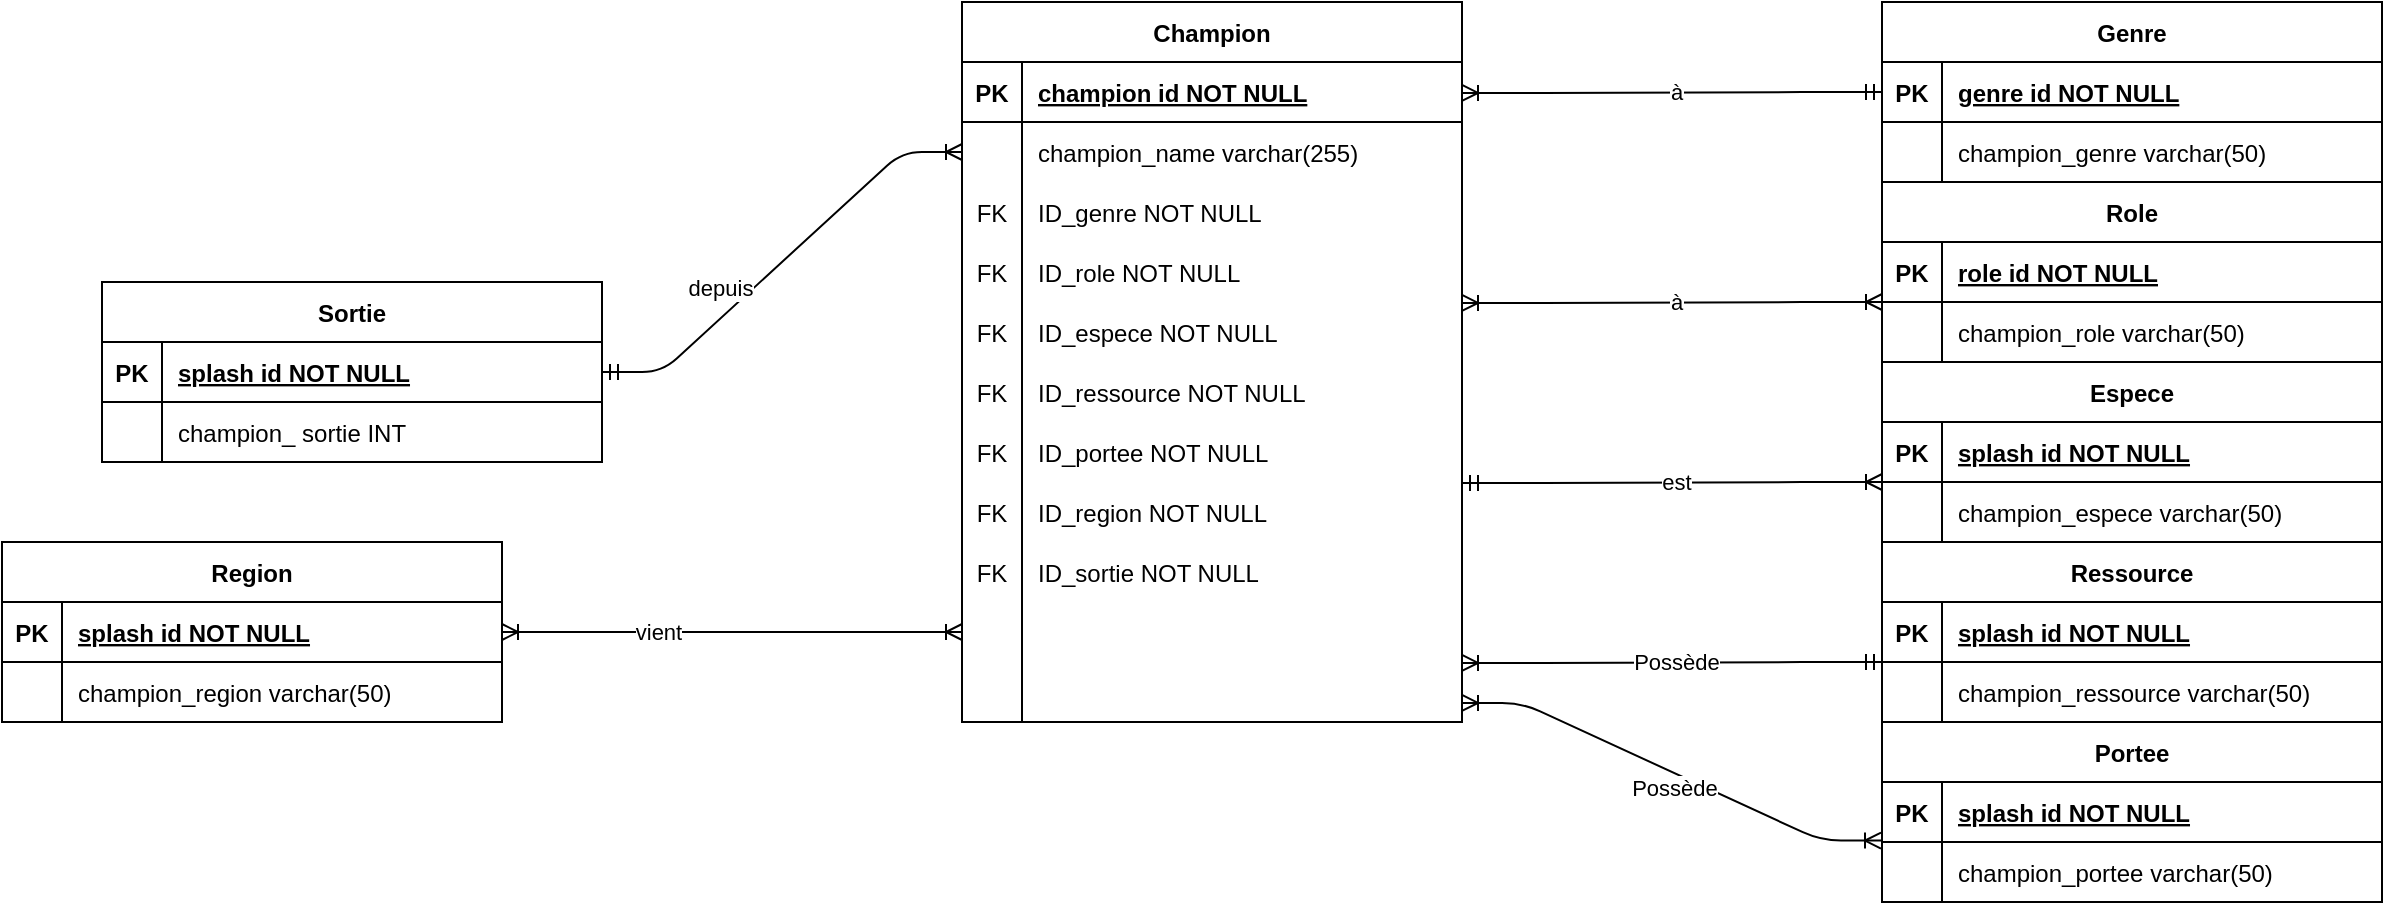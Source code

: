 <mxfile version="24.7.16">
  <diagram id="R2lEEEUBdFMjLlhIrx00" name="Page-1">
    <mxGraphModel dx="1984" dy="1034" grid="1" gridSize="10" guides="1" tooltips="1" connect="1" arrows="1" fold="1" page="1" pageScale="1" pageWidth="850" pageHeight="1100" math="0" shadow="0" extFonts="Permanent Marker^https://fonts.googleapis.com/css?family=Permanent+Marker">
      <root>
        <mxCell id="0" />
        <mxCell id="1" parent="0" />
        <mxCell id="C-vyLk0tnHw3VtMMgP7b-23" value="Champion" style="shape=table;startSize=30;container=1;collapsible=1;childLayout=tableLayout;fixedRows=1;rowLines=0;fontStyle=1;align=center;resizeLast=1;" parent="1" vertex="1">
          <mxGeometry x="70" y="30" width="250" height="360" as="geometry" />
        </mxCell>
        <mxCell id="C-vyLk0tnHw3VtMMgP7b-24" value="" style="shape=partialRectangle;collapsible=0;dropTarget=0;pointerEvents=0;fillColor=none;points=[[0,0.5],[1,0.5]];portConstraint=eastwest;top=0;left=0;right=0;bottom=1;" parent="C-vyLk0tnHw3VtMMgP7b-23" vertex="1">
          <mxGeometry y="30" width="250" height="30" as="geometry" />
        </mxCell>
        <mxCell id="C-vyLk0tnHw3VtMMgP7b-25" value="PK" style="shape=partialRectangle;overflow=hidden;connectable=0;fillColor=none;top=0;left=0;bottom=0;right=0;fontStyle=1;" parent="C-vyLk0tnHw3VtMMgP7b-24" vertex="1">
          <mxGeometry width="30" height="30" as="geometry">
            <mxRectangle width="30" height="30" as="alternateBounds" />
          </mxGeometry>
        </mxCell>
        <mxCell id="C-vyLk0tnHw3VtMMgP7b-26" value="champion id NOT NULL" style="shape=partialRectangle;overflow=hidden;connectable=0;fillColor=none;top=0;left=0;bottom=0;right=0;align=left;spacingLeft=6;fontStyle=5;" parent="C-vyLk0tnHw3VtMMgP7b-24" vertex="1">
          <mxGeometry x="30" width="220" height="30" as="geometry">
            <mxRectangle width="220" height="30" as="alternateBounds" />
          </mxGeometry>
        </mxCell>
        <mxCell id="C-vyLk0tnHw3VtMMgP7b-27" value="" style="shape=partialRectangle;collapsible=0;dropTarget=0;pointerEvents=0;fillColor=none;points=[[0,0.5],[1,0.5]];portConstraint=eastwest;top=0;left=0;right=0;bottom=0;" parent="C-vyLk0tnHw3VtMMgP7b-23" vertex="1">
          <mxGeometry y="60" width="250" height="30" as="geometry" />
        </mxCell>
        <mxCell id="C-vyLk0tnHw3VtMMgP7b-28" value="&#xa;" style="shape=partialRectangle;overflow=hidden;connectable=0;fillColor=none;top=0;left=0;bottom=0;right=0;fontSize=6;strokeWidth=4;" parent="C-vyLk0tnHw3VtMMgP7b-27" vertex="1">
          <mxGeometry width="30" height="30" as="geometry">
            <mxRectangle width="30" height="30" as="alternateBounds" />
          </mxGeometry>
        </mxCell>
        <mxCell id="C-vyLk0tnHw3VtMMgP7b-29" value="champion_name varchar(255)" style="shape=partialRectangle;overflow=hidden;connectable=0;fillColor=none;top=0;left=0;bottom=0;right=0;align=left;spacingLeft=6;" parent="C-vyLk0tnHw3VtMMgP7b-27" vertex="1">
          <mxGeometry x="30" width="220" height="30" as="geometry">
            <mxRectangle width="220" height="30" as="alternateBounds" />
          </mxGeometry>
        </mxCell>
        <mxCell id="_lz5zjnd74q0iiFnUkk3-38" style="shape=partialRectangle;collapsible=0;dropTarget=0;pointerEvents=0;fillColor=none;points=[[0,0.5],[1,0.5]];portConstraint=eastwest;top=0;left=0;right=0;bottom=0;" parent="C-vyLk0tnHw3VtMMgP7b-23" vertex="1">
          <mxGeometry y="90" width="250" height="30" as="geometry" />
        </mxCell>
        <mxCell id="_lz5zjnd74q0iiFnUkk3-39" value="FK" style="shape=partialRectangle;overflow=hidden;connectable=0;fillColor=none;top=0;left=0;bottom=0;right=0;" parent="_lz5zjnd74q0iiFnUkk3-38" vertex="1">
          <mxGeometry width="30" height="30" as="geometry">
            <mxRectangle width="30" height="30" as="alternateBounds" />
          </mxGeometry>
        </mxCell>
        <mxCell id="_lz5zjnd74q0iiFnUkk3-40" value="ID_genre NOT NULL" style="shape=partialRectangle;overflow=hidden;connectable=0;fillColor=none;top=0;left=0;bottom=0;right=0;align=left;spacingLeft=6;" parent="_lz5zjnd74q0iiFnUkk3-38" vertex="1">
          <mxGeometry x="30" width="220" height="30" as="geometry">
            <mxRectangle width="220" height="30" as="alternateBounds" />
          </mxGeometry>
        </mxCell>
        <mxCell id="_lz5zjnd74q0iiFnUkk3-79" style="shape=partialRectangle;collapsible=0;dropTarget=0;pointerEvents=0;fillColor=none;points=[[0,0.5],[1,0.5]];portConstraint=eastwest;top=0;left=0;right=0;bottom=0;" parent="C-vyLk0tnHw3VtMMgP7b-23" vertex="1">
          <mxGeometry y="120" width="250" height="30" as="geometry" />
        </mxCell>
        <mxCell id="_lz5zjnd74q0iiFnUkk3-80" value="FK" style="shape=partialRectangle;overflow=hidden;connectable=0;fillColor=none;top=0;left=0;bottom=0;right=0;" parent="_lz5zjnd74q0iiFnUkk3-79" vertex="1">
          <mxGeometry width="30" height="30" as="geometry">
            <mxRectangle width="30" height="30" as="alternateBounds" />
          </mxGeometry>
        </mxCell>
        <mxCell id="_lz5zjnd74q0iiFnUkk3-81" value="ID_role NOT NULL" style="shape=partialRectangle;overflow=hidden;connectable=0;fillColor=none;top=0;left=0;bottom=0;right=0;align=left;spacingLeft=6;" parent="_lz5zjnd74q0iiFnUkk3-79" vertex="1">
          <mxGeometry x="30" width="220" height="30" as="geometry">
            <mxRectangle width="220" height="30" as="alternateBounds" />
          </mxGeometry>
        </mxCell>
        <mxCell id="_lz5zjnd74q0iiFnUkk3-76" style="shape=partialRectangle;collapsible=0;dropTarget=0;pointerEvents=0;fillColor=none;points=[[0,0.5],[1,0.5]];portConstraint=eastwest;top=0;left=0;right=0;bottom=0;" parent="C-vyLk0tnHw3VtMMgP7b-23" vertex="1">
          <mxGeometry y="150" width="250" height="30" as="geometry" />
        </mxCell>
        <mxCell id="_lz5zjnd74q0iiFnUkk3-77" value="FK" style="shape=partialRectangle;overflow=hidden;connectable=0;fillColor=none;top=0;left=0;bottom=0;right=0;" parent="_lz5zjnd74q0iiFnUkk3-76" vertex="1">
          <mxGeometry width="30" height="30" as="geometry">
            <mxRectangle width="30" height="30" as="alternateBounds" />
          </mxGeometry>
        </mxCell>
        <mxCell id="_lz5zjnd74q0iiFnUkk3-78" value="ID_espece NOT NULL" style="shape=partialRectangle;overflow=hidden;connectable=0;fillColor=none;top=0;left=0;bottom=0;right=0;align=left;spacingLeft=6;" parent="_lz5zjnd74q0iiFnUkk3-76" vertex="1">
          <mxGeometry x="30" width="220" height="30" as="geometry">
            <mxRectangle width="220" height="30" as="alternateBounds" />
          </mxGeometry>
        </mxCell>
        <mxCell id="_lz5zjnd74q0iiFnUkk3-73" style="shape=partialRectangle;collapsible=0;dropTarget=0;pointerEvents=0;fillColor=none;points=[[0,0.5],[1,0.5]];portConstraint=eastwest;top=0;left=0;right=0;bottom=0;" parent="C-vyLk0tnHw3VtMMgP7b-23" vertex="1">
          <mxGeometry y="180" width="250" height="30" as="geometry" />
        </mxCell>
        <mxCell id="_lz5zjnd74q0iiFnUkk3-74" value="FK" style="shape=partialRectangle;overflow=hidden;connectable=0;fillColor=none;top=0;left=0;bottom=0;right=0;" parent="_lz5zjnd74q0iiFnUkk3-73" vertex="1">
          <mxGeometry width="30" height="30" as="geometry">
            <mxRectangle width="30" height="30" as="alternateBounds" />
          </mxGeometry>
        </mxCell>
        <mxCell id="_lz5zjnd74q0iiFnUkk3-75" value="ID_ressource NOT NULL" style="shape=partialRectangle;overflow=hidden;connectable=0;fillColor=none;top=0;left=0;bottom=0;right=0;align=left;spacingLeft=6;" parent="_lz5zjnd74q0iiFnUkk3-73" vertex="1">
          <mxGeometry x="30" width="220" height="30" as="geometry">
            <mxRectangle width="220" height="30" as="alternateBounds" />
          </mxGeometry>
        </mxCell>
        <mxCell id="_lz5zjnd74q0iiFnUkk3-45" style="shape=partialRectangle;collapsible=0;dropTarget=0;pointerEvents=0;fillColor=none;points=[[0,0.5],[1,0.5]];portConstraint=eastwest;top=0;left=0;right=0;bottom=0;" parent="C-vyLk0tnHw3VtMMgP7b-23" vertex="1">
          <mxGeometry y="210" width="250" height="30" as="geometry" />
        </mxCell>
        <mxCell id="_lz5zjnd74q0iiFnUkk3-46" value="FK" style="shape=partialRectangle;overflow=hidden;connectable=0;fillColor=none;top=0;left=0;bottom=0;right=0;" parent="_lz5zjnd74q0iiFnUkk3-45" vertex="1">
          <mxGeometry width="30" height="30" as="geometry">
            <mxRectangle width="30" height="30" as="alternateBounds" />
          </mxGeometry>
        </mxCell>
        <mxCell id="_lz5zjnd74q0iiFnUkk3-47" value="" style="shape=partialRectangle;overflow=hidden;connectable=0;fillColor=none;top=0;left=0;bottom=0;right=0;align=left;spacingLeft=6;" parent="_lz5zjnd74q0iiFnUkk3-45" vertex="1">
          <mxGeometry x="30" width="220" height="30" as="geometry">
            <mxRectangle width="220" height="30" as="alternateBounds" />
          </mxGeometry>
        </mxCell>
        <mxCell id="_lz5zjnd74q0iiFnUkk3-48" style="shape=partialRectangle;collapsible=0;dropTarget=0;pointerEvents=0;fillColor=none;points=[[0,0.5],[1,0.5]];portConstraint=eastwest;top=0;left=0;right=0;bottom=0;" parent="C-vyLk0tnHw3VtMMgP7b-23" vertex="1">
          <mxGeometry y="240" width="250" height="30" as="geometry" />
        </mxCell>
        <mxCell id="_lz5zjnd74q0iiFnUkk3-49" value="FK" style="shape=partialRectangle;overflow=hidden;connectable=0;fillColor=none;top=0;left=0;bottom=0;right=0;" parent="_lz5zjnd74q0iiFnUkk3-48" vertex="1">
          <mxGeometry width="30" height="30" as="geometry">
            <mxRectangle width="30" height="30" as="alternateBounds" />
          </mxGeometry>
        </mxCell>
        <mxCell id="_lz5zjnd74q0iiFnUkk3-50" value="" style="shape=partialRectangle;overflow=hidden;connectable=0;fillColor=none;top=0;left=0;bottom=0;right=0;align=left;spacingLeft=6;" parent="_lz5zjnd74q0iiFnUkk3-48" vertex="1">
          <mxGeometry x="30" width="220" height="30" as="geometry">
            <mxRectangle width="220" height="30" as="alternateBounds" />
          </mxGeometry>
        </mxCell>
        <mxCell id="_lz5zjnd74q0iiFnUkk3-57" style="shape=partialRectangle;collapsible=0;dropTarget=0;pointerEvents=0;fillColor=none;points=[[0,0.5],[1,0.5]];portConstraint=eastwest;top=0;left=0;right=0;bottom=0;" parent="C-vyLk0tnHw3VtMMgP7b-23" vertex="1">
          <mxGeometry y="270" width="250" height="30" as="geometry" />
        </mxCell>
        <mxCell id="_lz5zjnd74q0iiFnUkk3-58" value="FK" style="shape=partialRectangle;overflow=hidden;connectable=0;fillColor=none;top=0;left=0;bottom=0;right=0;" parent="_lz5zjnd74q0iiFnUkk3-57" vertex="1">
          <mxGeometry width="30" height="30" as="geometry">
            <mxRectangle width="30" height="30" as="alternateBounds" />
          </mxGeometry>
        </mxCell>
        <mxCell id="_lz5zjnd74q0iiFnUkk3-59" value="ID_sortie NOT NULL" style="shape=partialRectangle;overflow=hidden;connectable=0;fillColor=none;top=0;left=0;bottom=0;right=0;align=left;spacingLeft=6;" parent="_lz5zjnd74q0iiFnUkk3-57" vertex="1">
          <mxGeometry x="30" width="220" height="30" as="geometry">
            <mxRectangle width="220" height="30" as="alternateBounds" />
          </mxGeometry>
        </mxCell>
        <mxCell id="_lz5zjnd74q0iiFnUkk3-54" style="shape=partialRectangle;collapsible=0;dropTarget=0;pointerEvents=0;fillColor=none;points=[[0,0.5],[1,0.5]];portConstraint=eastwest;top=0;left=0;right=0;bottom=0;" parent="C-vyLk0tnHw3VtMMgP7b-23" vertex="1">
          <mxGeometry y="300" width="250" height="30" as="geometry" />
        </mxCell>
        <mxCell id="_lz5zjnd74q0iiFnUkk3-55" style="shape=partialRectangle;overflow=hidden;connectable=0;fillColor=none;top=0;left=0;bottom=0;right=0;" parent="_lz5zjnd74q0iiFnUkk3-54" vertex="1">
          <mxGeometry width="30" height="30" as="geometry">
            <mxRectangle width="30" height="30" as="alternateBounds" />
          </mxGeometry>
        </mxCell>
        <mxCell id="_lz5zjnd74q0iiFnUkk3-56" value="" style="shape=partialRectangle;overflow=hidden;connectable=0;fillColor=none;top=0;left=0;bottom=0;right=0;align=left;spacingLeft=6;" parent="_lz5zjnd74q0iiFnUkk3-54" vertex="1">
          <mxGeometry x="30" width="220" height="30" as="geometry">
            <mxRectangle width="220" height="30" as="alternateBounds" />
          </mxGeometry>
        </mxCell>
        <mxCell id="_lz5zjnd74q0iiFnUkk3-51" style="shape=partialRectangle;collapsible=0;dropTarget=0;pointerEvents=0;fillColor=none;points=[[0,0.5],[1,0.5]];portConstraint=eastwest;top=0;left=0;right=0;bottom=0;" parent="C-vyLk0tnHw3VtMMgP7b-23" vertex="1">
          <mxGeometry y="330" width="250" height="30" as="geometry" />
        </mxCell>
        <mxCell id="_lz5zjnd74q0iiFnUkk3-52" style="shape=partialRectangle;overflow=hidden;connectable=0;fillColor=none;top=0;left=0;bottom=0;right=0;" parent="_lz5zjnd74q0iiFnUkk3-51" vertex="1">
          <mxGeometry width="30" height="30" as="geometry">
            <mxRectangle width="30" height="30" as="alternateBounds" />
          </mxGeometry>
        </mxCell>
        <mxCell id="_lz5zjnd74q0iiFnUkk3-53" value="" style="shape=partialRectangle;overflow=hidden;connectable=0;fillColor=none;top=0;left=0;bottom=0;right=0;align=left;spacingLeft=6;" parent="_lz5zjnd74q0iiFnUkk3-51" vertex="1">
          <mxGeometry x="30" width="220" height="30" as="geometry">
            <mxRectangle width="220" height="30" as="alternateBounds" />
          </mxGeometry>
        </mxCell>
        <mxCell id="_lz5zjnd74q0iiFnUkk3-17" value="Genre" style="shape=table;startSize=30;container=1;collapsible=1;childLayout=tableLayout;fixedRows=1;rowLines=0;fontStyle=1;align=center;resizeLast=1;" parent="1" vertex="1">
          <mxGeometry x="530" y="30" width="250" height="90" as="geometry" />
        </mxCell>
        <mxCell id="_lz5zjnd74q0iiFnUkk3-18" value="" style="shape=partialRectangle;collapsible=0;dropTarget=0;pointerEvents=0;fillColor=none;points=[[0,0.5],[1,0.5]];portConstraint=eastwest;top=0;left=0;right=0;bottom=1;" parent="_lz5zjnd74q0iiFnUkk3-17" vertex="1">
          <mxGeometry y="30" width="250" height="30" as="geometry" />
        </mxCell>
        <mxCell id="_lz5zjnd74q0iiFnUkk3-19" value="PK" style="shape=partialRectangle;overflow=hidden;connectable=0;fillColor=none;top=0;left=0;bottom=0;right=0;fontStyle=1;" parent="_lz5zjnd74q0iiFnUkk3-18" vertex="1">
          <mxGeometry width="30" height="30" as="geometry">
            <mxRectangle width="30" height="30" as="alternateBounds" />
          </mxGeometry>
        </mxCell>
        <mxCell id="_lz5zjnd74q0iiFnUkk3-20" value="genre id NOT NULL" style="shape=partialRectangle;overflow=hidden;connectable=0;fillColor=none;top=0;left=0;bottom=0;right=0;align=left;spacingLeft=6;fontStyle=5;" parent="_lz5zjnd74q0iiFnUkk3-18" vertex="1">
          <mxGeometry x="30" width="220" height="30" as="geometry">
            <mxRectangle width="220" height="30" as="alternateBounds" />
          </mxGeometry>
        </mxCell>
        <mxCell id="_lz5zjnd74q0iiFnUkk3-21" value="" style="shape=partialRectangle;collapsible=0;dropTarget=0;pointerEvents=0;fillColor=none;points=[[0,0.5],[1,0.5]];portConstraint=eastwest;top=0;left=0;right=0;bottom=0;" parent="_lz5zjnd74q0iiFnUkk3-17" vertex="1">
          <mxGeometry y="60" width="250" height="30" as="geometry" />
        </mxCell>
        <mxCell id="_lz5zjnd74q0iiFnUkk3-22" value="" style="shape=partialRectangle;overflow=hidden;connectable=0;fillColor=none;top=0;left=0;bottom=0;right=0;" parent="_lz5zjnd74q0iiFnUkk3-21" vertex="1">
          <mxGeometry width="30" height="30" as="geometry">
            <mxRectangle width="30" height="30" as="alternateBounds" />
          </mxGeometry>
        </mxCell>
        <mxCell id="_lz5zjnd74q0iiFnUkk3-23" value="champion_genre varchar(50)" style="shape=partialRectangle;overflow=hidden;connectable=0;fillColor=none;top=0;left=0;bottom=0;right=0;align=left;spacingLeft=6;" parent="_lz5zjnd74q0iiFnUkk3-21" vertex="1">
          <mxGeometry x="30" width="220" height="30" as="geometry">
            <mxRectangle width="220" height="30" as="alternateBounds" />
          </mxGeometry>
        </mxCell>
        <mxCell id="4SceV3HBbHLkJen36IND-8" value="Role" style="shape=table;startSize=30;container=1;collapsible=1;childLayout=tableLayout;fixedRows=1;rowLines=0;fontStyle=1;align=center;resizeLast=1;" vertex="1" parent="1">
          <mxGeometry x="530" y="120" width="250" height="90" as="geometry" />
        </mxCell>
        <mxCell id="4SceV3HBbHLkJen36IND-9" value="" style="shape=partialRectangle;collapsible=0;dropTarget=0;pointerEvents=0;fillColor=none;points=[[0,0.5],[1,0.5]];portConstraint=eastwest;top=0;left=0;right=0;bottom=1;" vertex="1" parent="4SceV3HBbHLkJen36IND-8">
          <mxGeometry y="30" width="250" height="30" as="geometry" />
        </mxCell>
        <mxCell id="4SceV3HBbHLkJen36IND-10" value="PK" style="shape=partialRectangle;overflow=hidden;connectable=0;fillColor=none;top=0;left=0;bottom=0;right=0;fontStyle=1;" vertex="1" parent="4SceV3HBbHLkJen36IND-9">
          <mxGeometry width="30" height="30" as="geometry">
            <mxRectangle width="30" height="30" as="alternateBounds" />
          </mxGeometry>
        </mxCell>
        <mxCell id="4SceV3HBbHLkJen36IND-11" value="role id NOT NULL" style="shape=partialRectangle;overflow=hidden;connectable=0;fillColor=none;top=0;left=0;bottom=0;right=0;align=left;spacingLeft=6;fontStyle=5;" vertex="1" parent="4SceV3HBbHLkJen36IND-9">
          <mxGeometry x="30" width="220" height="30" as="geometry">
            <mxRectangle width="220" height="30" as="alternateBounds" />
          </mxGeometry>
        </mxCell>
        <mxCell id="4SceV3HBbHLkJen36IND-12" value="" style="shape=partialRectangle;collapsible=0;dropTarget=0;pointerEvents=0;fillColor=none;points=[[0,0.5],[1,0.5]];portConstraint=eastwest;top=0;left=0;right=0;bottom=0;" vertex="1" parent="4SceV3HBbHLkJen36IND-8">
          <mxGeometry y="60" width="250" height="30" as="geometry" />
        </mxCell>
        <mxCell id="4SceV3HBbHLkJen36IND-13" value="" style="shape=partialRectangle;overflow=hidden;connectable=0;fillColor=none;top=0;left=0;bottom=0;right=0;" vertex="1" parent="4SceV3HBbHLkJen36IND-12">
          <mxGeometry width="30" height="30" as="geometry">
            <mxRectangle width="30" height="30" as="alternateBounds" />
          </mxGeometry>
        </mxCell>
        <mxCell id="4SceV3HBbHLkJen36IND-14" value="champion_role varchar(50)" style="shape=partialRectangle;overflow=hidden;connectable=0;fillColor=none;top=0;left=0;bottom=0;right=0;align=left;spacingLeft=6;" vertex="1" parent="4SceV3HBbHLkJen36IND-12">
          <mxGeometry x="30" width="220" height="30" as="geometry">
            <mxRectangle width="220" height="30" as="alternateBounds" />
          </mxGeometry>
        </mxCell>
        <mxCell id="4SceV3HBbHLkJen36IND-15" value="Ressource" style="shape=table;startSize=30;container=1;collapsible=1;childLayout=tableLayout;fixedRows=1;rowLines=0;fontStyle=1;align=center;resizeLast=1;" vertex="1" parent="1">
          <mxGeometry x="530" y="300" width="250" height="90" as="geometry" />
        </mxCell>
        <mxCell id="4SceV3HBbHLkJen36IND-16" value="" style="shape=partialRectangle;collapsible=0;dropTarget=0;pointerEvents=0;fillColor=none;points=[[0,0.5],[1,0.5]];portConstraint=eastwest;top=0;left=0;right=0;bottom=1;" vertex="1" parent="4SceV3HBbHLkJen36IND-15">
          <mxGeometry y="30" width="250" height="30" as="geometry" />
        </mxCell>
        <mxCell id="4SceV3HBbHLkJen36IND-17" value="PK" style="shape=partialRectangle;overflow=hidden;connectable=0;fillColor=none;top=0;left=0;bottom=0;right=0;fontStyle=1;" vertex="1" parent="4SceV3HBbHLkJen36IND-16">
          <mxGeometry width="30" height="30" as="geometry">
            <mxRectangle width="30" height="30" as="alternateBounds" />
          </mxGeometry>
        </mxCell>
        <mxCell id="4SceV3HBbHLkJen36IND-18" value="splash id NOT NULL" style="shape=partialRectangle;overflow=hidden;connectable=0;fillColor=none;top=0;left=0;bottom=0;right=0;align=left;spacingLeft=6;fontStyle=5;" vertex="1" parent="4SceV3HBbHLkJen36IND-16">
          <mxGeometry x="30" width="220" height="30" as="geometry">
            <mxRectangle width="220" height="30" as="alternateBounds" />
          </mxGeometry>
        </mxCell>
        <mxCell id="4SceV3HBbHLkJen36IND-19" value="" style="shape=partialRectangle;collapsible=0;dropTarget=0;pointerEvents=0;fillColor=none;points=[[0,0.5],[1,0.5]];portConstraint=eastwest;top=0;left=0;right=0;bottom=0;" vertex="1" parent="4SceV3HBbHLkJen36IND-15">
          <mxGeometry y="60" width="250" height="30" as="geometry" />
        </mxCell>
        <mxCell id="4SceV3HBbHLkJen36IND-20" value="" style="shape=partialRectangle;overflow=hidden;connectable=0;fillColor=none;top=0;left=0;bottom=0;right=0;" vertex="1" parent="4SceV3HBbHLkJen36IND-19">
          <mxGeometry width="30" height="30" as="geometry">
            <mxRectangle width="30" height="30" as="alternateBounds" />
          </mxGeometry>
        </mxCell>
        <mxCell id="4SceV3HBbHLkJen36IND-21" value="champion_ressource varchar(50)" style="shape=partialRectangle;overflow=hidden;connectable=0;fillColor=none;top=0;left=0;bottom=0;right=0;align=left;spacingLeft=6;" vertex="1" parent="4SceV3HBbHLkJen36IND-19">
          <mxGeometry x="30" width="220" height="30" as="geometry">
            <mxRectangle width="220" height="30" as="alternateBounds" />
          </mxGeometry>
        </mxCell>
        <mxCell id="4SceV3HBbHLkJen36IND-22" value="Espece" style="shape=table;startSize=30;container=1;collapsible=1;childLayout=tableLayout;fixedRows=1;rowLines=0;fontStyle=1;align=center;resizeLast=1;" vertex="1" parent="1">
          <mxGeometry x="530" y="210" width="250" height="90" as="geometry" />
        </mxCell>
        <mxCell id="4SceV3HBbHLkJen36IND-23" value="" style="shape=partialRectangle;collapsible=0;dropTarget=0;pointerEvents=0;fillColor=none;points=[[0,0.5],[1,0.5]];portConstraint=eastwest;top=0;left=0;right=0;bottom=1;" vertex="1" parent="4SceV3HBbHLkJen36IND-22">
          <mxGeometry y="30" width="250" height="30" as="geometry" />
        </mxCell>
        <mxCell id="4SceV3HBbHLkJen36IND-24" value="PK" style="shape=partialRectangle;overflow=hidden;connectable=0;fillColor=none;top=0;left=0;bottom=0;right=0;fontStyle=1;" vertex="1" parent="4SceV3HBbHLkJen36IND-23">
          <mxGeometry width="30" height="30" as="geometry">
            <mxRectangle width="30" height="30" as="alternateBounds" />
          </mxGeometry>
        </mxCell>
        <mxCell id="4SceV3HBbHLkJen36IND-25" value="splash id NOT NULL" style="shape=partialRectangle;overflow=hidden;connectable=0;fillColor=none;top=0;left=0;bottom=0;right=0;align=left;spacingLeft=6;fontStyle=5;" vertex="1" parent="4SceV3HBbHLkJen36IND-23">
          <mxGeometry x="30" width="220" height="30" as="geometry">
            <mxRectangle width="220" height="30" as="alternateBounds" />
          </mxGeometry>
        </mxCell>
        <mxCell id="4SceV3HBbHLkJen36IND-26" value="" style="shape=partialRectangle;collapsible=0;dropTarget=0;pointerEvents=0;fillColor=none;points=[[0,0.5],[1,0.5]];portConstraint=eastwest;top=0;left=0;right=0;bottom=0;" vertex="1" parent="4SceV3HBbHLkJen36IND-22">
          <mxGeometry y="60" width="250" height="30" as="geometry" />
        </mxCell>
        <mxCell id="4SceV3HBbHLkJen36IND-27" value="" style="shape=partialRectangle;overflow=hidden;connectable=0;fillColor=none;top=0;left=0;bottom=0;right=0;" vertex="1" parent="4SceV3HBbHLkJen36IND-26">
          <mxGeometry width="30" height="30" as="geometry">
            <mxRectangle width="30" height="30" as="alternateBounds" />
          </mxGeometry>
        </mxCell>
        <mxCell id="4SceV3HBbHLkJen36IND-28" value="champion_espece varchar(50)" style="shape=partialRectangle;overflow=hidden;connectable=0;fillColor=none;top=0;left=0;bottom=0;right=0;align=left;spacingLeft=6;" vertex="1" parent="4SceV3HBbHLkJen36IND-26">
          <mxGeometry x="30" width="220" height="30" as="geometry">
            <mxRectangle width="220" height="30" as="alternateBounds" />
          </mxGeometry>
        </mxCell>
        <mxCell id="4SceV3HBbHLkJen36IND-29" value="Portee" style="shape=table;startSize=30;container=1;collapsible=1;childLayout=tableLayout;fixedRows=1;rowLines=0;fontStyle=1;align=center;resizeLast=1;" vertex="1" parent="1">
          <mxGeometry x="530" y="390" width="250" height="90" as="geometry" />
        </mxCell>
        <mxCell id="4SceV3HBbHLkJen36IND-30" value="" style="shape=partialRectangle;collapsible=0;dropTarget=0;pointerEvents=0;fillColor=none;points=[[0,0.5],[1,0.5]];portConstraint=eastwest;top=0;left=0;right=0;bottom=1;" vertex="1" parent="4SceV3HBbHLkJen36IND-29">
          <mxGeometry y="30" width="250" height="30" as="geometry" />
        </mxCell>
        <mxCell id="4SceV3HBbHLkJen36IND-31" value="PK" style="shape=partialRectangle;overflow=hidden;connectable=0;fillColor=none;top=0;left=0;bottom=0;right=0;fontStyle=1;" vertex="1" parent="4SceV3HBbHLkJen36IND-30">
          <mxGeometry width="30" height="30" as="geometry">
            <mxRectangle width="30" height="30" as="alternateBounds" />
          </mxGeometry>
        </mxCell>
        <mxCell id="4SceV3HBbHLkJen36IND-32" value="splash id NOT NULL" style="shape=partialRectangle;overflow=hidden;connectable=0;fillColor=none;top=0;left=0;bottom=0;right=0;align=left;spacingLeft=6;fontStyle=5;" vertex="1" parent="4SceV3HBbHLkJen36IND-30">
          <mxGeometry x="30" width="220" height="30" as="geometry">
            <mxRectangle width="220" height="30" as="alternateBounds" />
          </mxGeometry>
        </mxCell>
        <mxCell id="4SceV3HBbHLkJen36IND-33" value="" style="shape=partialRectangle;collapsible=0;dropTarget=0;pointerEvents=0;fillColor=none;points=[[0,0.5],[1,0.5]];portConstraint=eastwest;top=0;left=0;right=0;bottom=0;" vertex="1" parent="4SceV3HBbHLkJen36IND-29">
          <mxGeometry y="60" width="250" height="30" as="geometry" />
        </mxCell>
        <mxCell id="4SceV3HBbHLkJen36IND-34" value="" style="shape=partialRectangle;overflow=hidden;connectable=0;fillColor=none;top=0;left=0;bottom=0;right=0;" vertex="1" parent="4SceV3HBbHLkJen36IND-33">
          <mxGeometry width="30" height="30" as="geometry">
            <mxRectangle width="30" height="30" as="alternateBounds" />
          </mxGeometry>
        </mxCell>
        <mxCell id="4SceV3HBbHLkJen36IND-35" value="champion_portee varchar(50)" style="shape=partialRectangle;overflow=hidden;connectable=0;fillColor=none;top=0;left=0;bottom=0;right=0;align=left;spacingLeft=6;" vertex="1" parent="4SceV3HBbHLkJen36IND-33">
          <mxGeometry x="30" width="220" height="30" as="geometry">
            <mxRectangle width="220" height="30" as="alternateBounds" />
          </mxGeometry>
        </mxCell>
        <mxCell id="4SceV3HBbHLkJen36IND-36" value="Region" style="shape=table;startSize=30;container=1;collapsible=1;childLayout=tableLayout;fixedRows=1;rowLines=0;fontStyle=1;align=center;resizeLast=1;" vertex="1" parent="1">
          <mxGeometry x="-410" y="300" width="250" height="90" as="geometry" />
        </mxCell>
        <mxCell id="4SceV3HBbHLkJen36IND-37" value="" style="shape=partialRectangle;collapsible=0;dropTarget=0;pointerEvents=0;fillColor=none;points=[[0,0.5],[1,0.5]];portConstraint=eastwest;top=0;left=0;right=0;bottom=1;" vertex="1" parent="4SceV3HBbHLkJen36IND-36">
          <mxGeometry y="30" width="250" height="30" as="geometry" />
        </mxCell>
        <mxCell id="4SceV3HBbHLkJen36IND-38" value="PK" style="shape=partialRectangle;overflow=hidden;connectable=0;fillColor=none;top=0;left=0;bottom=0;right=0;fontStyle=1;" vertex="1" parent="4SceV3HBbHLkJen36IND-37">
          <mxGeometry width="30" height="30" as="geometry">
            <mxRectangle width="30" height="30" as="alternateBounds" />
          </mxGeometry>
        </mxCell>
        <mxCell id="4SceV3HBbHLkJen36IND-39" value="splash id NOT NULL" style="shape=partialRectangle;overflow=hidden;connectable=0;fillColor=none;top=0;left=0;bottom=0;right=0;align=left;spacingLeft=6;fontStyle=5;" vertex="1" parent="4SceV3HBbHLkJen36IND-37">
          <mxGeometry x="30" width="220" height="30" as="geometry">
            <mxRectangle width="220" height="30" as="alternateBounds" />
          </mxGeometry>
        </mxCell>
        <mxCell id="4SceV3HBbHLkJen36IND-40" value="" style="shape=partialRectangle;collapsible=0;dropTarget=0;pointerEvents=0;fillColor=none;points=[[0,0.5],[1,0.5]];portConstraint=eastwest;top=0;left=0;right=0;bottom=0;" vertex="1" parent="4SceV3HBbHLkJen36IND-36">
          <mxGeometry y="60" width="250" height="30" as="geometry" />
        </mxCell>
        <mxCell id="4SceV3HBbHLkJen36IND-41" value="" style="shape=partialRectangle;overflow=hidden;connectable=0;fillColor=none;top=0;left=0;bottom=0;right=0;" vertex="1" parent="4SceV3HBbHLkJen36IND-40">
          <mxGeometry width="30" height="30" as="geometry">
            <mxRectangle width="30" height="30" as="alternateBounds" />
          </mxGeometry>
        </mxCell>
        <mxCell id="4SceV3HBbHLkJen36IND-42" value="champion_region varchar(50)" style="shape=partialRectangle;overflow=hidden;connectable=0;fillColor=none;top=0;left=0;bottom=0;right=0;align=left;spacingLeft=6;" vertex="1" parent="4SceV3HBbHLkJen36IND-40">
          <mxGeometry x="30" width="220" height="30" as="geometry">
            <mxRectangle width="220" height="30" as="alternateBounds" />
          </mxGeometry>
        </mxCell>
        <mxCell id="4SceV3HBbHLkJen36IND-50" value="Sortie" style="shape=table;startSize=30;container=1;collapsible=1;childLayout=tableLayout;fixedRows=1;rowLines=0;fontStyle=1;align=center;resizeLast=1;" vertex="1" parent="1">
          <mxGeometry x="-360" y="170" width="250" height="90" as="geometry" />
        </mxCell>
        <mxCell id="4SceV3HBbHLkJen36IND-51" value="" style="shape=partialRectangle;collapsible=0;dropTarget=0;pointerEvents=0;fillColor=none;points=[[0,0.5],[1,0.5]];portConstraint=eastwest;top=0;left=0;right=0;bottom=1;" vertex="1" parent="4SceV3HBbHLkJen36IND-50">
          <mxGeometry y="30" width="250" height="30" as="geometry" />
        </mxCell>
        <mxCell id="4SceV3HBbHLkJen36IND-52" value="PK" style="shape=partialRectangle;overflow=hidden;connectable=0;fillColor=none;top=0;left=0;bottom=0;right=0;fontStyle=1;" vertex="1" parent="4SceV3HBbHLkJen36IND-51">
          <mxGeometry width="30" height="30" as="geometry">
            <mxRectangle width="30" height="30" as="alternateBounds" />
          </mxGeometry>
        </mxCell>
        <mxCell id="4SceV3HBbHLkJen36IND-53" value="splash id NOT NULL" style="shape=partialRectangle;overflow=hidden;connectable=0;fillColor=none;top=0;left=0;bottom=0;right=0;align=left;spacingLeft=6;fontStyle=5;" vertex="1" parent="4SceV3HBbHLkJen36IND-51">
          <mxGeometry x="30" width="220" height="30" as="geometry">
            <mxRectangle width="220" height="30" as="alternateBounds" />
          </mxGeometry>
        </mxCell>
        <mxCell id="4SceV3HBbHLkJen36IND-54" value="" style="shape=partialRectangle;collapsible=0;dropTarget=0;pointerEvents=0;fillColor=none;points=[[0,0.5],[1,0.5]];portConstraint=eastwest;top=0;left=0;right=0;bottom=0;" vertex="1" parent="4SceV3HBbHLkJen36IND-50">
          <mxGeometry y="60" width="250" height="30" as="geometry" />
        </mxCell>
        <mxCell id="4SceV3HBbHLkJen36IND-55" value="" style="shape=partialRectangle;overflow=hidden;connectable=0;fillColor=none;top=0;left=0;bottom=0;right=0;" vertex="1" parent="4SceV3HBbHLkJen36IND-54">
          <mxGeometry width="30" height="30" as="geometry">
            <mxRectangle width="30" height="30" as="alternateBounds" />
          </mxGeometry>
        </mxCell>
        <mxCell id="4SceV3HBbHLkJen36IND-56" value="champion_ sortie INT" style="shape=partialRectangle;overflow=hidden;connectable=0;fillColor=none;top=0;left=0;bottom=0;right=0;align=left;spacingLeft=6;" vertex="1" parent="4SceV3HBbHLkJen36IND-54">
          <mxGeometry x="30" width="220" height="30" as="geometry">
            <mxRectangle width="220" height="30" as="alternateBounds" />
          </mxGeometry>
        </mxCell>
        <mxCell id="4SceV3HBbHLkJen36IND-57" value="" style="edgeStyle=entityRelationEdgeStyle;endArrow=ERmandOne;startArrow=ERoneToMany;endFill=0;startFill=0;entryX=0;entryY=0.5;entryDx=0;entryDy=0;" edge="1" parent="1" target="_lz5zjnd74q0iiFnUkk3-18">
          <mxGeometry width="100" height="100" relative="1" as="geometry">
            <mxPoint x="320" y="75.49" as="sourcePoint" />
            <mxPoint x="529" y="-270" as="targetPoint" />
            <Array as="points">
              <mxPoint x="410" y="89.99" />
            </Array>
          </mxGeometry>
        </mxCell>
        <mxCell id="4SceV3HBbHLkJen36IND-58" value="à" style="edgeLabel;html=1;align=center;verticalAlign=middle;resizable=0;points=[];" vertex="1" connectable="0" parent="4SceV3HBbHLkJen36IND-57">
          <mxGeometry x="0.177" relative="1" as="geometry">
            <mxPoint x="-17" as="offset" />
          </mxGeometry>
        </mxCell>
        <mxCell id="4SceV3HBbHLkJen36IND-72" value="" style="edgeStyle=entityRelationEdgeStyle;endArrow=ERoneToMany;startArrow=ERoneToMany;endFill=0;startFill=0;entryX=0;entryY=0.5;entryDx=0;entryDy=0;" edge="1" parent="1">
          <mxGeometry width="100" height="100" relative="1" as="geometry">
            <mxPoint x="320" y="180.49" as="sourcePoint" />
            <mxPoint x="530" y="180" as="targetPoint" />
            <Array as="points">
              <mxPoint x="410" y="194.99" />
            </Array>
          </mxGeometry>
        </mxCell>
        <mxCell id="4SceV3HBbHLkJen36IND-73" value="à" style="edgeLabel;html=1;align=center;verticalAlign=middle;resizable=0;points=[];" vertex="1" connectable="0" parent="4SceV3HBbHLkJen36IND-72">
          <mxGeometry x="0.177" relative="1" as="geometry">
            <mxPoint x="-17" as="offset" />
          </mxGeometry>
        </mxCell>
        <mxCell id="4SceV3HBbHLkJen36IND-74" value="" style="edgeStyle=entityRelationEdgeStyle;endArrow=ERoneToMany;startArrow=ERmandOne;endFill=0;startFill=0;entryX=0;entryY=0.5;entryDx=0;entryDy=0;" edge="1" parent="1">
          <mxGeometry width="100" height="100" relative="1" as="geometry">
            <mxPoint x="320" y="270.49" as="sourcePoint" />
            <mxPoint x="530" y="270" as="targetPoint" />
            <Array as="points">
              <mxPoint x="410" y="284.99" />
            </Array>
          </mxGeometry>
        </mxCell>
        <mxCell id="4SceV3HBbHLkJen36IND-75" value="est" style="edgeLabel;html=1;align=center;verticalAlign=middle;resizable=0;points=[];" vertex="1" connectable="0" parent="4SceV3HBbHLkJen36IND-74">
          <mxGeometry x="0.177" relative="1" as="geometry">
            <mxPoint x="-17" as="offset" />
          </mxGeometry>
        </mxCell>
        <mxCell id="4SceV3HBbHLkJen36IND-76" value="" style="edgeStyle=entityRelationEdgeStyle;endArrow=ERmandOne;startArrow=ERoneToMany;endFill=0;startFill=0;entryX=0;entryY=0.5;entryDx=0;entryDy=0;" edge="1" parent="1">
          <mxGeometry width="100" height="100" relative="1" as="geometry">
            <mxPoint x="320" y="360.49" as="sourcePoint" />
            <mxPoint x="530" y="360" as="targetPoint" />
            <Array as="points">
              <mxPoint x="410" y="374.99" />
            </Array>
          </mxGeometry>
        </mxCell>
        <mxCell id="4SceV3HBbHLkJen36IND-77" value="Possède" style="edgeLabel;html=1;align=center;verticalAlign=middle;resizable=0;points=[];" vertex="1" connectable="0" parent="4SceV3HBbHLkJen36IND-76">
          <mxGeometry x="0.177" relative="1" as="geometry">
            <mxPoint x="-17" as="offset" />
          </mxGeometry>
        </mxCell>
        <mxCell id="4SceV3HBbHLkJen36IND-84" value="ID_portee NOT NULL" style="shape=partialRectangle;overflow=hidden;connectable=0;fillColor=none;top=0;left=0;bottom=0;right=0;align=left;spacingLeft=6;" vertex="1" parent="1">
          <mxGeometry x="100" y="240" width="220" height="30" as="geometry">
            <mxRectangle width="220" height="30" as="alternateBounds" />
          </mxGeometry>
        </mxCell>
        <mxCell id="4SceV3HBbHLkJen36IND-85" value="ID_region NOT NULL" style="shape=partialRectangle;overflow=hidden;connectable=0;fillColor=none;top=0;left=0;bottom=0;right=0;align=left;spacingLeft=6;" vertex="1" parent="1">
          <mxGeometry x="100" y="270" width="220" height="30" as="geometry">
            <mxRectangle width="220" height="30" as="alternateBounds" />
          </mxGeometry>
        </mxCell>
        <mxCell id="4SceV3HBbHLkJen36IND-86" value="" style="edgeStyle=entityRelationEdgeStyle;endArrow=ERoneToMany;startArrow=ERoneToMany;endFill=0;startFill=0;entryX=-0.002;entryY=-0.024;entryDx=0;entryDy=0;entryPerimeter=0;" edge="1" parent="1" target="4SceV3HBbHLkJen36IND-33">
          <mxGeometry width="100" height="100" relative="1" as="geometry">
            <mxPoint x="320" y="380.49" as="sourcePoint" />
            <mxPoint x="527" y="450" as="targetPoint" />
            <Array as="points">
              <mxPoint x="410" y="394.99" />
            </Array>
          </mxGeometry>
        </mxCell>
        <mxCell id="4SceV3HBbHLkJen36IND-87" value="Possède" style="edgeLabel;html=1;align=center;verticalAlign=middle;resizable=0;points=[];" vertex="1" connectable="0" parent="4SceV3HBbHLkJen36IND-86">
          <mxGeometry x="0.177" relative="1" as="geometry">
            <mxPoint x="-17" as="offset" />
          </mxGeometry>
        </mxCell>
        <mxCell id="4SceV3HBbHLkJen36IND-88" value="" style="edgeStyle=entityRelationEdgeStyle;endArrow=ERoneToMany;startArrow=ERoneToMany;endFill=0;startFill=0;entryX=1;entryY=0.5;entryDx=0;entryDy=0;" edge="1" parent="1" source="_lz5zjnd74q0iiFnUkk3-54" target="4SceV3HBbHLkJen36IND-37">
          <mxGeometry width="100" height="100" relative="1" as="geometry">
            <mxPoint x="61.75" y="367.77" as="sourcePoint" />
            <mxPoint x="-570" y="322.24" as="targetPoint" />
            <Array as="points">
              <mxPoint x="163.5" y="500.06" />
            </Array>
          </mxGeometry>
        </mxCell>
        <mxCell id="4SceV3HBbHLkJen36IND-89" value="vient" style="edgeLabel;html=1;align=center;verticalAlign=middle;resizable=0;points=[];" vertex="1" connectable="0" parent="4SceV3HBbHLkJen36IND-88">
          <mxGeometry x="0.177" relative="1" as="geometry">
            <mxPoint x="-17" as="offset" />
          </mxGeometry>
        </mxCell>
        <mxCell id="4SceV3HBbHLkJen36IND-90" value="" style="edgeStyle=entityRelationEdgeStyle;endArrow=ERmandOne;startArrow=ERoneToMany;endFill=0;startFill=0;entryX=1;entryY=0.5;entryDx=0;entryDy=0;exitX=0;exitY=0.5;exitDx=0;exitDy=0;" edge="1" parent="1" source="C-vyLk0tnHw3VtMMgP7b-27" target="4SceV3HBbHLkJen36IND-51">
          <mxGeometry width="100" height="100" relative="1" as="geometry">
            <mxPoint x="190" y="390" as="sourcePoint" />
            <mxPoint x="70" y="670" as="targetPoint" />
            <Array as="points">
              <mxPoint x="280" y="404.5" />
            </Array>
          </mxGeometry>
        </mxCell>
        <mxCell id="4SceV3HBbHLkJen36IND-91" value="depuis" style="edgeLabel;html=1;align=center;verticalAlign=middle;resizable=0;points=[];" vertex="1" connectable="0" parent="4SceV3HBbHLkJen36IND-90">
          <mxGeometry x="0.177" relative="1" as="geometry">
            <mxPoint x="-17" as="offset" />
          </mxGeometry>
        </mxCell>
      </root>
    </mxGraphModel>
  </diagram>
</mxfile>

